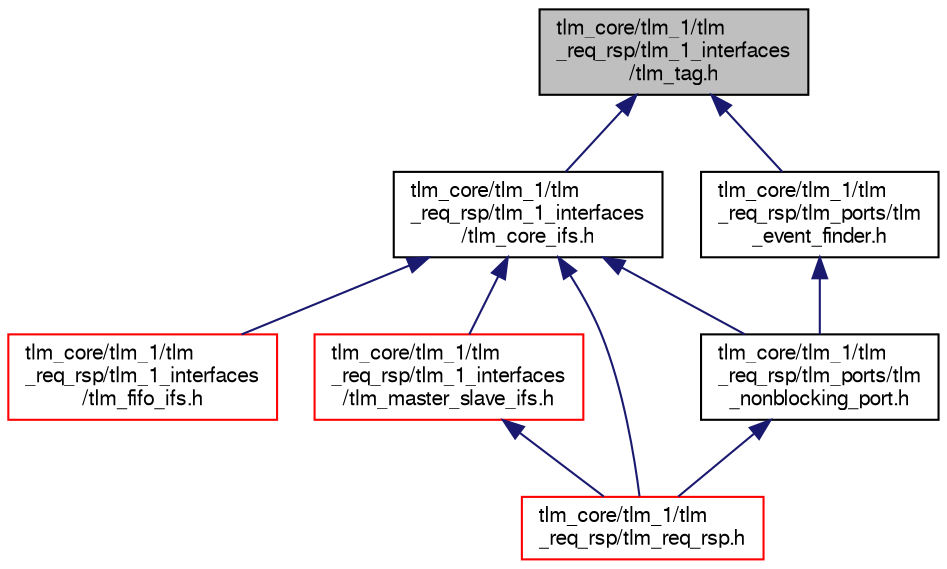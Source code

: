 digraph "tlm_core/tlm_1/tlm_req_rsp/tlm_1_interfaces/tlm_tag.h"
{
  edge [fontname="FreeSans",fontsize="10",labelfontname="FreeSans",labelfontsize="10"];
  node [fontname="FreeSans",fontsize="10",shape=record];
  Node1 [label="tlm_core/tlm_1/tlm\l_req_rsp/tlm_1_interfaces\l/tlm_tag.h",height=0.2,width=0.4,color="black", fillcolor="grey75", style="filled", fontcolor="black"];
  Node1 -> Node2 [dir="back",color="midnightblue",fontsize="10",style="solid",fontname="FreeSans"];
  Node2 [label="tlm_core/tlm_1/tlm\l_req_rsp/tlm_1_interfaces\l/tlm_core_ifs.h",height=0.2,width=0.4,color="black", fillcolor="white", style="filled",URL="$a00695.html"];
  Node2 -> Node3 [dir="back",color="midnightblue",fontsize="10",style="solid",fontname="FreeSans"];
  Node3 [label="tlm_core/tlm_1/tlm\l_req_rsp/tlm_1_interfaces\l/tlm_fifo_ifs.h",height=0.2,width=0.4,color="red", fillcolor="white", style="filled",URL="$a00698.html"];
  Node2 -> Node19 [dir="back",color="midnightblue",fontsize="10",style="solid",fontname="FreeSans"];
  Node19 [label="tlm_core/tlm_1/tlm\l_req_rsp/tlm_1_interfaces\l/tlm_master_slave_ifs.h",height=0.2,width=0.4,color="red", fillcolor="white", style="filled",URL="$a00701.html"];
  Node19 -> Node18 [dir="back",color="midnightblue",fontsize="10",style="solid",fontname="FreeSans"];
  Node18 [label="tlm_core/tlm_1/tlm\l_req_rsp/tlm_req_rsp.h",height=0.2,width=0.4,color="red", fillcolor="white", style="filled",URL="$a00737.html"];
  Node2 -> Node22 [dir="back",color="midnightblue",fontsize="10",style="solid",fontname="FreeSans"];
  Node22 [label="tlm_core/tlm_1/tlm\l_req_rsp/tlm_ports/tlm\l_nonblocking_port.h",height=0.2,width=0.4,color="black", fillcolor="white", style="filled",URL="$a00734.html"];
  Node22 -> Node18 [dir="back",color="midnightblue",fontsize="10",style="solid",fontname="FreeSans"];
  Node2 -> Node18 [dir="back",color="midnightblue",fontsize="10",style="solid",fontname="FreeSans"];
  Node1 -> Node23 [dir="back",color="midnightblue",fontsize="10",style="solid",fontname="FreeSans"];
  Node23 [label="tlm_core/tlm_1/tlm\l_req_rsp/tlm_ports/tlm\l_event_finder.h",height=0.2,width=0.4,color="black", fillcolor="white", style="filled",URL="$a00731.html"];
  Node23 -> Node22 [dir="back",color="midnightblue",fontsize="10",style="solid",fontname="FreeSans"];
}
